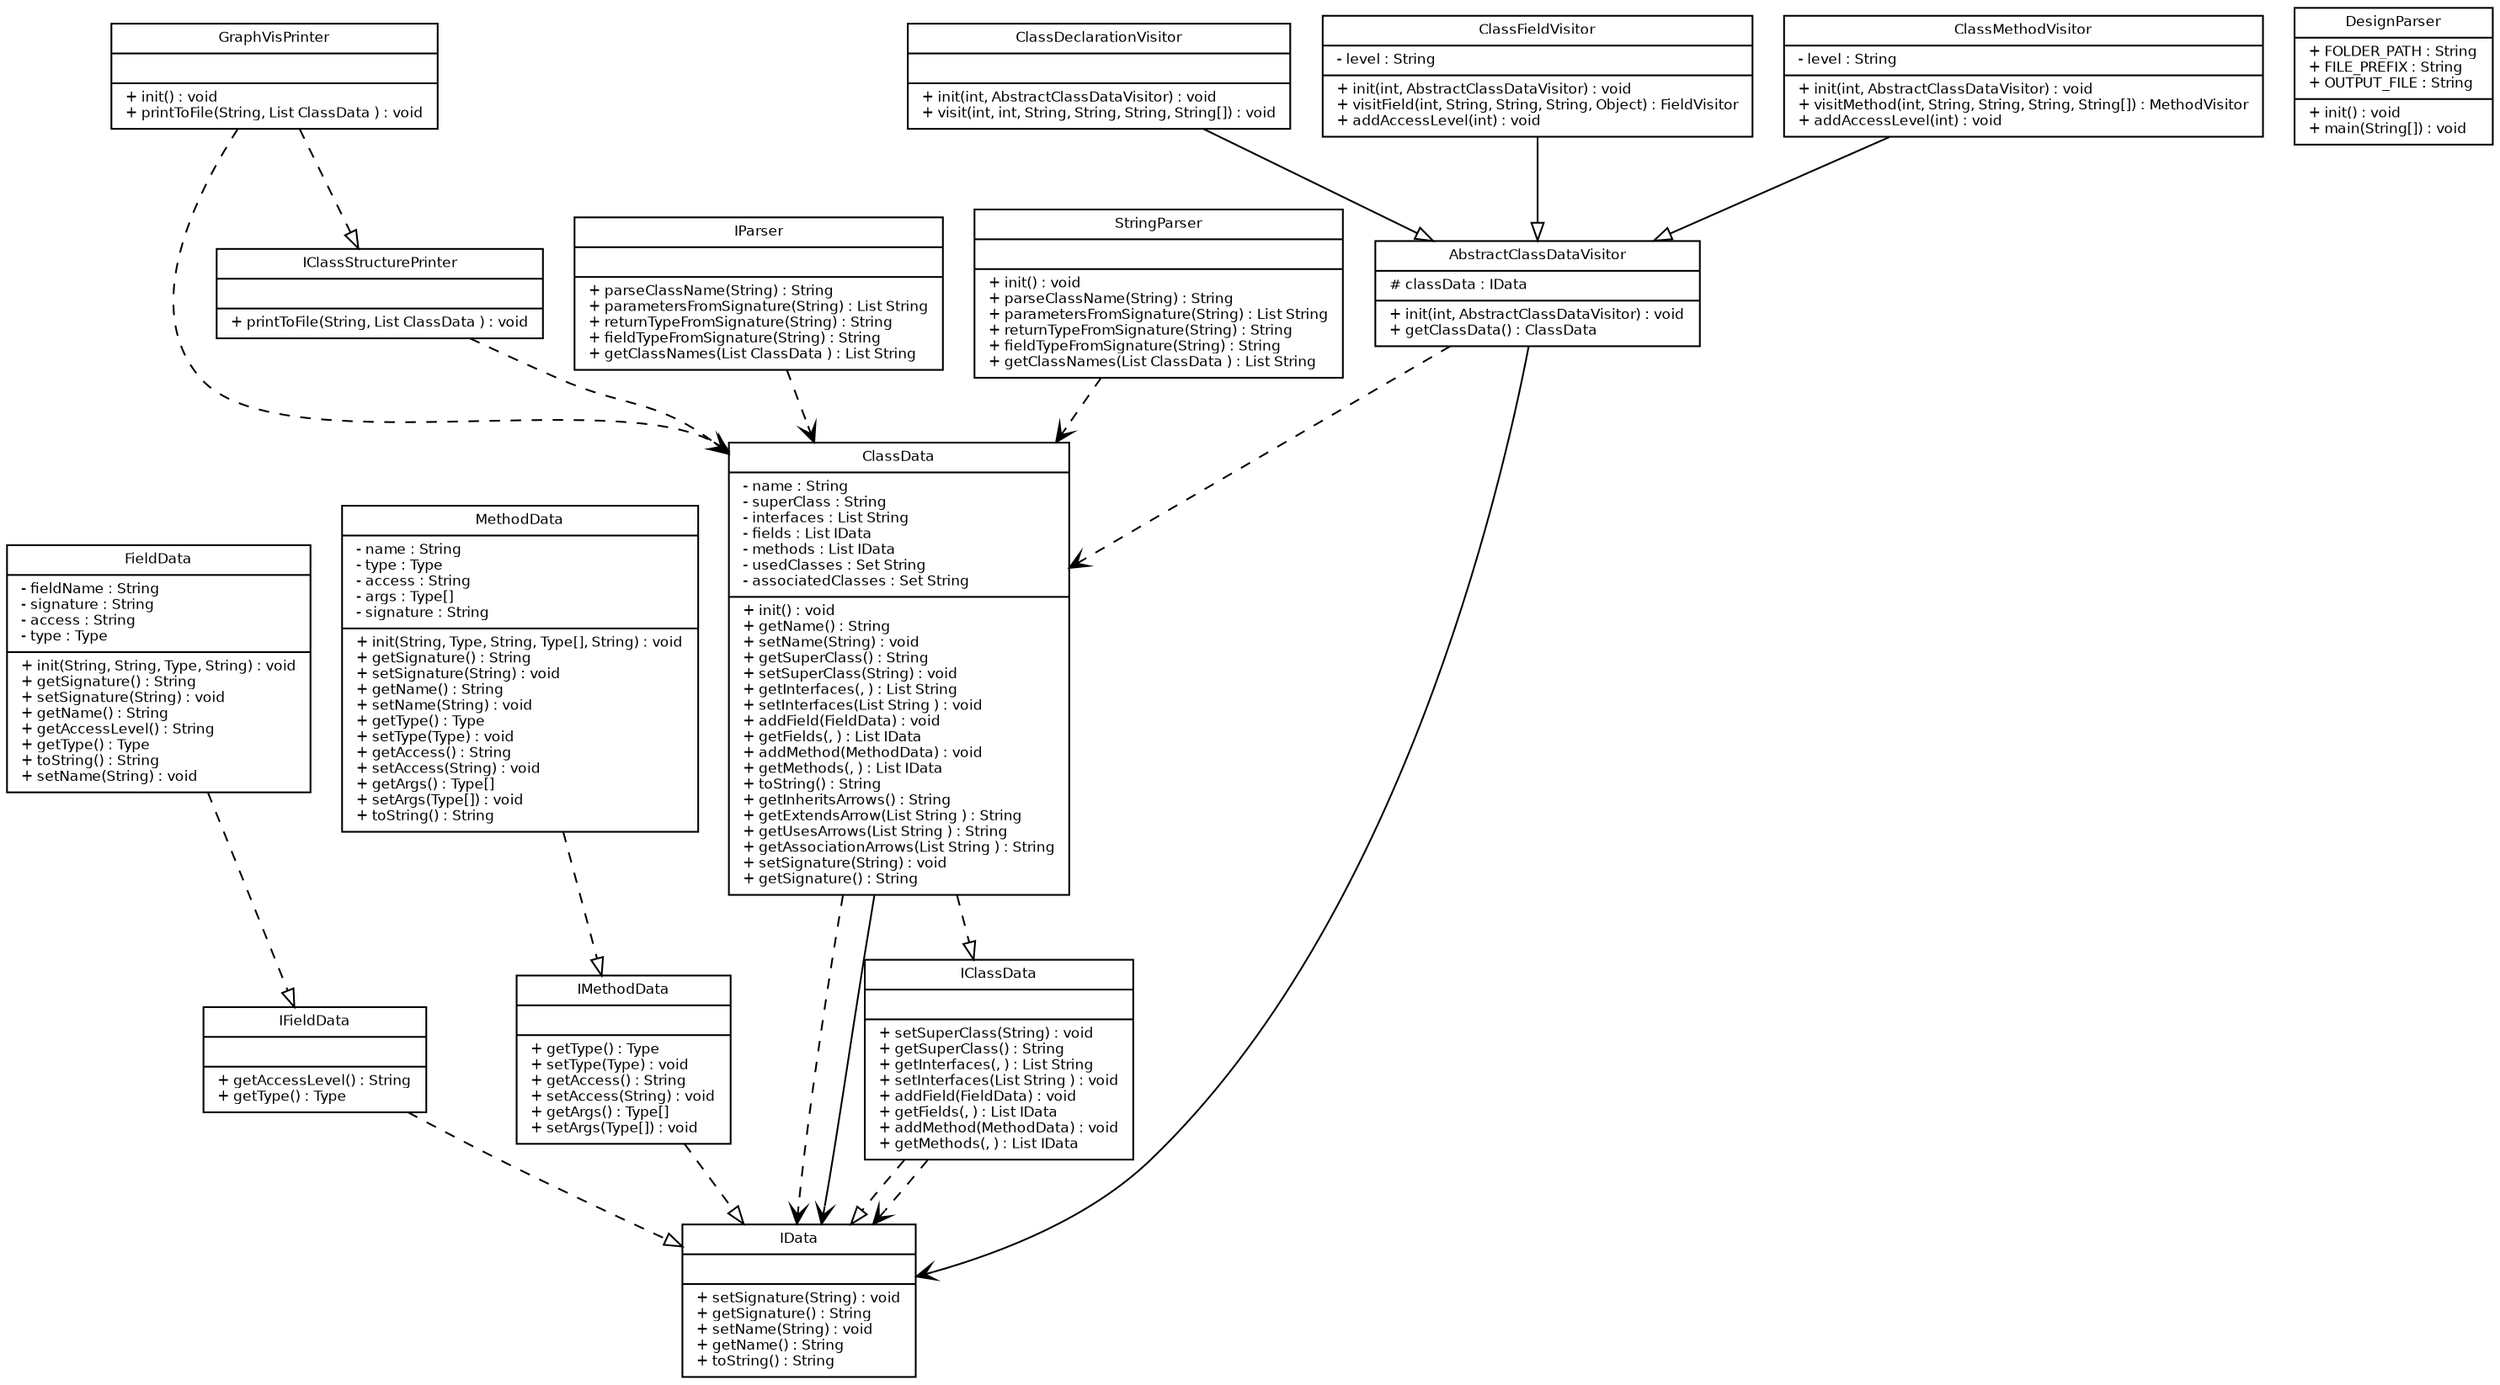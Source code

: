 digraph G {
fontname = " Bitstream Vera San"
fontsize =8
node [
fontname = "Bitstream Vera Sans"
fontsize =8
shape = "record"]
edge [
fontname = "Bitstream Vera Sans"
fontsize =8
]
AbstractClassDataVisitor [
label = "{AbstractClassDataVisitor|# classData : IData\l|+ init(int, AbstractClassDataVisitor) : void\l+ getClassData() : ClassData\l}"
]
edge [ 
arrowhead = "vee"
style = "dashed"
]
AbstractClassDataVisitor -> ClassData
edge [ 
arrowhead = "vee"
style = "solid"
]
AbstractClassDataVisitor -> IData
ClassData [
label = "{ClassData|- name : String\l- superClass : String\l- interfaces : List String\l- fields : List IData\l- methods : List IData\l- usedClasses : Set String\l- associatedClasses : Set String\l|+ init() : void\l+ getName() : String\l+ setName(String) : void\l+ getSuperClass() : String\l+ setSuperClass(String) : void\l+ getInterfaces(, ) : List String\l+ setInterfaces(List String ) : void\l+ addField(FieldData) : void\l+ getFields(, ) : List IData\l+ addMethod(MethodData) : void\l+ getMethods(, ) : List IData\l+ toString() : String\l+ getInheritsArrows() : String\l+ getExtendsArrow(List String ) : String\l+ getUsesArrows(List String ) : String\l+ getAssociationArrows(List String ) : String\l+ setSignature(String) : void\l+ getSignature() : String\l}"
]
edge [ 
arrowhead = "empty"
style = "dashed"
]
ClassData -> IClassData
edge [ 
arrowhead = "vee"
style = "dashed"
]
ClassData -> IData
edge [ 
arrowhead = "vee"
style = "solid"
]
ClassData -> IData
ClassDeclarationVisitor [
label = "{ClassDeclarationVisitor||+ init(int, AbstractClassDataVisitor) : void\l+ visit(int, int, String, String, String, String[]) : void\l}"
]
edge [ 
arrowhead = "empty"
style = "solid"
]
ClassDeclarationVisitor -> AbstractClassDataVisitor
ClassFieldVisitor [
label = "{ClassFieldVisitor|- level : String\l|+ init(int, AbstractClassDataVisitor) : void\l+ visitField(int, String, String, String, Object) : FieldVisitor\l+ addAccessLevel(int) : void\l}"
]
edge [ 
arrowhead = "empty"
style = "solid"
]
ClassFieldVisitor -> AbstractClassDataVisitor
edge [ 
arrowhead = "vee"
style = "dashed"
]
edge [ 
arrowhead = "vee"
style = "solid"
]
ClassMethodVisitor [
label = "{ClassMethodVisitor|- level : String\l|+ init(int, AbstractClassDataVisitor) : void\l+ visitMethod(int, String, String, String, String[]) : MethodVisitor\l+ addAccessLevel(int) : void\l}"
]
edge [ 
arrowhead = "empty"
style = "solid"
]
ClassMethodVisitor -> AbstractClassDataVisitor
edge [ 
arrowhead = "vee"
style = "dashed"
]
edge [ 
arrowhead = "vee"
style = "solid"
]
DesignParser [
label = "{DesignParser|+ FOLDER_PATH : String\l+ FILE_PREFIX : String\l+ OUTPUT_FILE : String\l|+ init() : void\l+ main(String[]) : void\l}"
]
edge [ 
arrowhead = "vee"
style = "solid"
]
FieldData [
label = "{FieldData|- fieldName : String\l- signature : String\l- access : String\l- type : Type\l|+ init(String, String, Type, String) : void\l+ getSignature() : String\l+ setSignature(String) : void\l+ getName() : String\l+ getAccessLevel() : String\l+ getType() : Type\l+ toString() : String\l+ setName(String) : void\l}"
]
edge [ 
arrowhead = "empty"
style = "dashed"
]
FieldData -> IFieldData
edge [ 
arrowhead = "vee"
style = "dashed"
]
edge [ 
arrowhead = "vee"
style = "solid"
]
GraphVisPrinter [
label = "{GraphVisPrinter||+ init() : void\l+ printToFile(String, List ClassData ) : void\l}"
]
edge [ 
arrowhead = "empty"
style = "dashed"
]
GraphVisPrinter -> IClassStructurePrinter
edge [ 
arrowhead = "vee"
style = "dashed"
]
GraphVisPrinter -> ClassData
IClassData [
label = "{IClassData||+ setSuperClass(String) : void\l+ getSuperClass() : String\l+ getInterfaces(, ) : List String\l+ setInterfaces(List String ) : void\l+ addField(FieldData) : void\l+ getFields(, ) : List IData\l+ addMethod(MethodData) : void\l+ getMethods(, ) : List IData\l}"
]
edge [ 
arrowhead = "empty"
style = "dashed"
]
IClassData -> IData
edge [ 
arrowhead = "vee"
style = "dashed"
]
IClassData -> IData
IClassStructurePrinter [
label = "{IClassStructurePrinter||+ printToFile(String, List ClassData ) : void\l}"
]
edge [ 
arrowhead = "vee"
style = "dashed"
]
IClassStructurePrinter -> ClassData
IData [
label = "{IData||+ setSignature(String) : void\l+ getSignature() : String\l+ setName(String) : void\l+ getName() : String\l+ toString() : String\l}"
]
edge [ 
arrowhead = "vee"
style = "dashed"
]
IFieldData [
label = "{IFieldData||+ getAccessLevel() : String\l+ getType() : Type\l}"
]
edge [ 
arrowhead = "empty"
style = "dashed"
]
IFieldData -> IData
edge [ 
arrowhead = "vee"
style = "dashed"
]
IMethodData [
label = "{IMethodData||+ getType() : Type\l+ setType(Type) : void\l+ getAccess() : String\l+ setAccess(String) : void\l+ getArgs() : Type[]\l+ setArgs(Type[]) : void\l}"
]
edge [ 
arrowhead = "empty"
style = "dashed"
]
IMethodData -> IData
edge [ 
arrowhead = "vee"
style = "dashed"
]
IParser [
label = "{IParser||+ parseClassName(String) : String\l+ parametersFromSignature(String) : List String\l+ returnTypeFromSignature(String) : String\l+ fieldTypeFromSignature(String) : String\l+ getClassNames(List ClassData ) : List String\l}"
]
edge [ 
arrowhead = "vee"
style = "dashed"
]
IParser -> ClassData
MethodData [
label = "{MethodData|- name : String\l- type : Type\l- access : String\l- args : Type[]\l- signature : String\l|+ init(String, Type, String, Type[], String) : void\l+ getSignature() : String\l+ setSignature(String) : void\l+ getName() : String\l+ setName(String) : void\l+ getType() : Type\l+ setType(Type) : void\l+ getAccess() : String\l+ setAccess(String) : void\l+ getArgs() : Type[]\l+ setArgs(Type[]) : void\l+ toString() : String\l}"
]
edge [ 
arrowhead = "empty"
style = "dashed"
]
MethodData -> IMethodData
edge [ 
arrowhead = "vee"
style = "dashed"
]
edge [ 
arrowhead = "vee"
style = "solid"
]
StringParser [
label = "{StringParser||+ init() : void\l+ parseClassName(String) : String\l+ parametersFromSignature(String) : List String\l+ returnTypeFromSignature(String) : String\l+ fieldTypeFromSignature(String) : String\l+ getClassNames(List ClassData ) : List String\l}"
]
edge [ 
arrowhead = "vee"
style = "dashed"
]
StringParser -> ClassData
}
